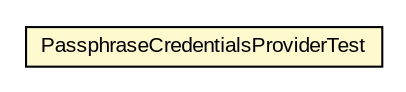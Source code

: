 #!/usr/local/bin/dot
#
# Class diagram 
# Generated by UMLGraph version R5_6-24-gf6e263 (http://www.umlgraph.org/)
#

digraph G {
	edge [fontname="arial",fontsize=10,labelfontname="arial",labelfontsize=10];
	node [fontname="arial",fontsize=10,shape=plaintext];
	nodesep=0.25;
	ranksep=0.5;
	// net.trajano.wagon.git.test.PassphraseCredentialsProviderTest
	c46 [label=<<table title="net.trajano.wagon.git.test.PassphraseCredentialsProviderTest" border="0" cellborder="1" cellspacing="0" cellpadding="2" port="p" bgcolor="lemonChiffon" href="./PassphraseCredentialsProviderTest.html">
		<tr><td><table border="0" cellspacing="0" cellpadding="1">
<tr><td align="center" balign="center"> PassphraseCredentialsProviderTest </td></tr>
		</table></td></tr>
		</table>>, URL="./PassphraseCredentialsProviderTest.html", fontname="arial", fontcolor="black", fontsize=10.0];
}

